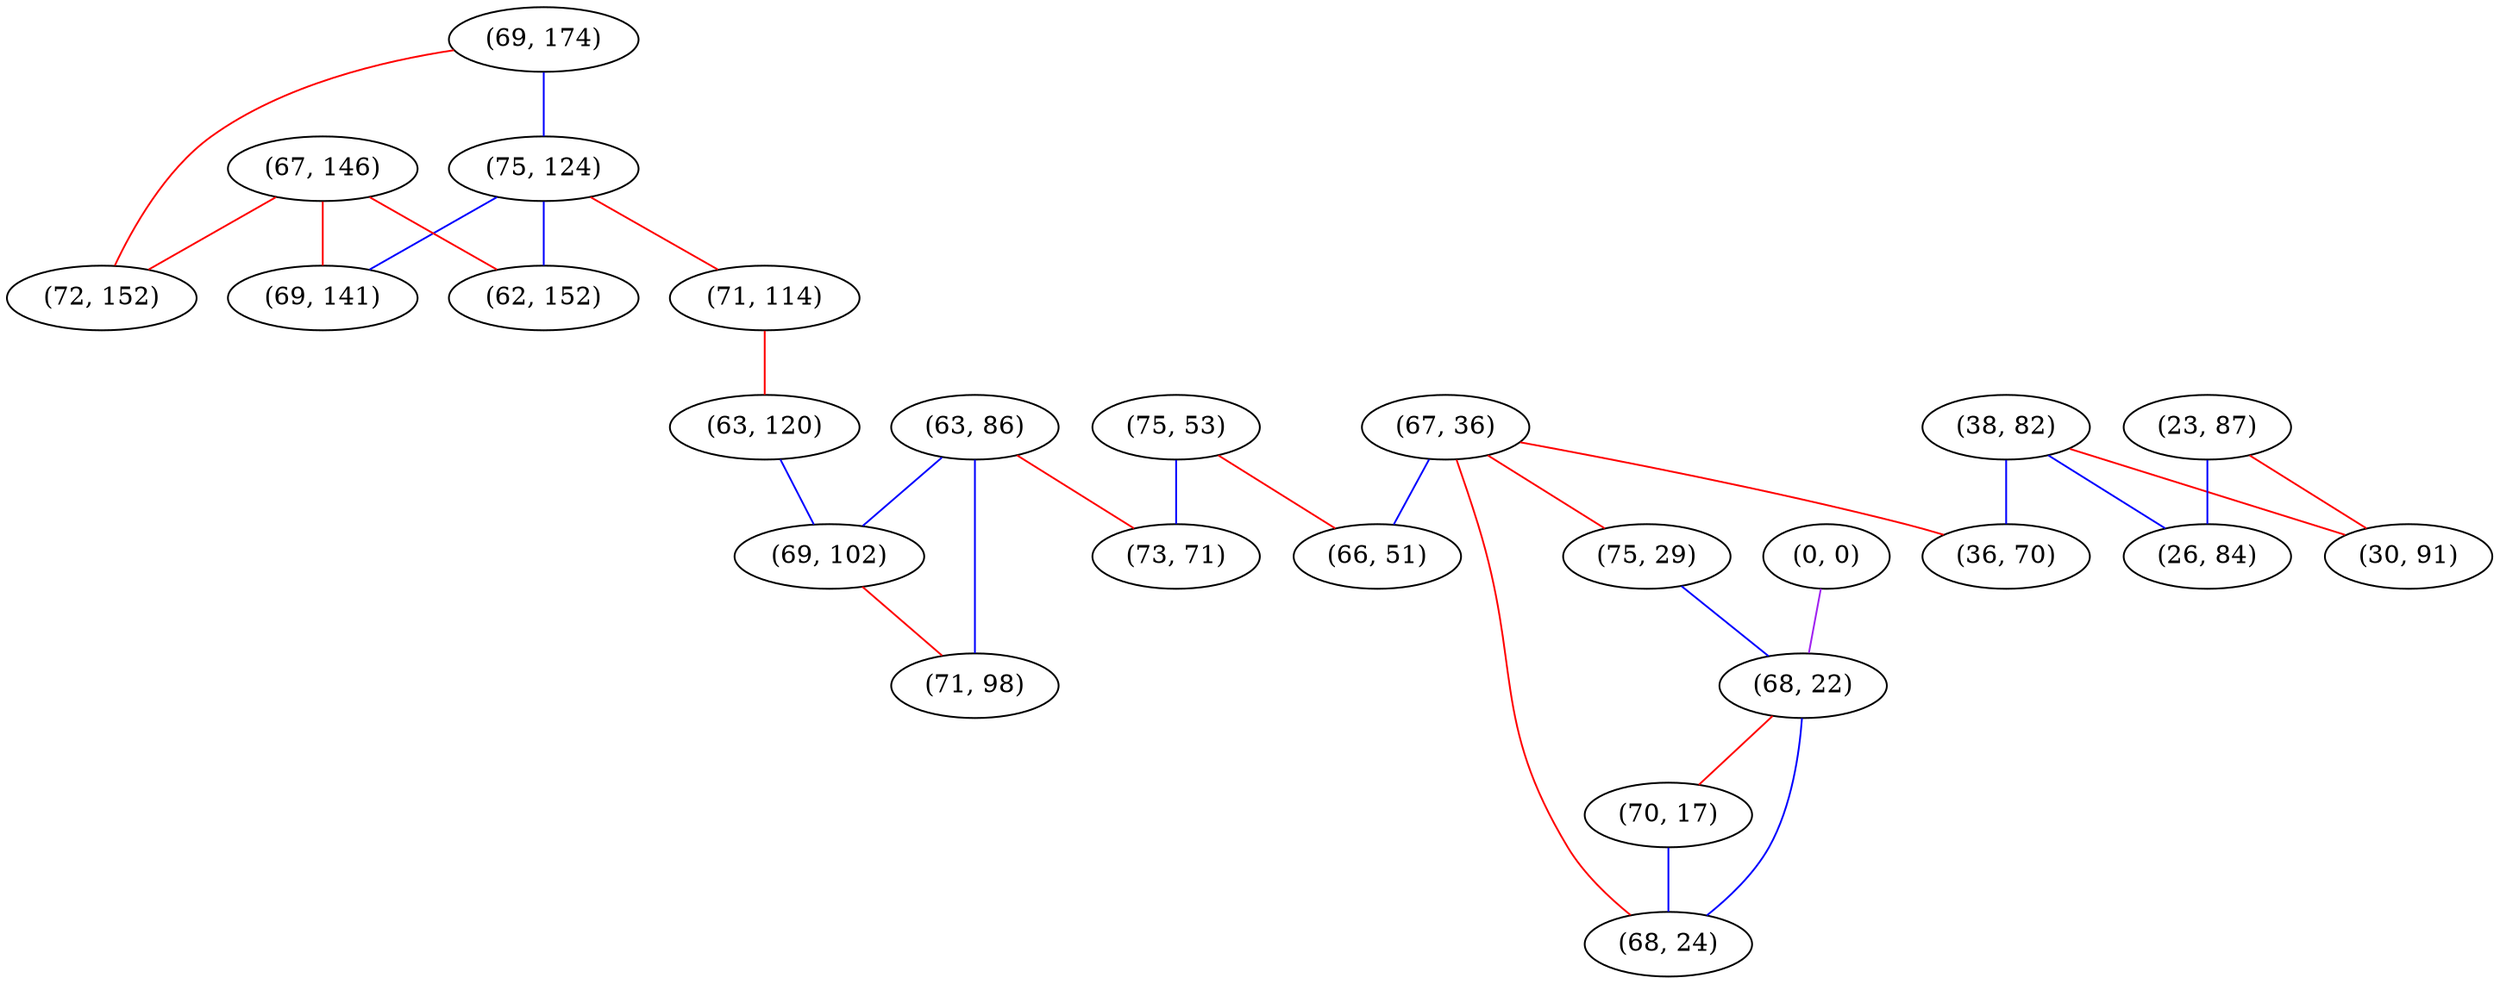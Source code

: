graph "" {
"(69, 174)";
"(63, 86)";
"(67, 36)";
"(38, 82)";
"(75, 124)";
"(23, 87)";
"(71, 114)";
"(75, 29)";
"(67, 146)";
"(75, 53)";
"(73, 71)";
"(0, 0)";
"(66, 51)";
"(36, 70)";
"(69, 141)";
"(63, 120)";
"(68, 22)";
"(70, 17)";
"(62, 152)";
"(30, 91)";
"(72, 152)";
"(26, 84)";
"(69, 102)";
"(68, 24)";
"(71, 98)";
"(69, 174)" -- "(72, 152)"  [color=red, key=0, weight=1];
"(69, 174)" -- "(75, 124)"  [color=blue, key=0, weight=3];
"(63, 86)" -- "(69, 102)"  [color=blue, key=0, weight=3];
"(63, 86)" -- "(71, 98)"  [color=blue, key=0, weight=3];
"(63, 86)" -- "(73, 71)"  [color=red, key=0, weight=1];
"(67, 36)" -- "(68, 24)"  [color=red, key=0, weight=1];
"(67, 36)" -- "(66, 51)"  [color=blue, key=0, weight=3];
"(67, 36)" -- "(36, 70)"  [color=red, key=0, weight=1];
"(67, 36)" -- "(75, 29)"  [color=red, key=0, weight=1];
"(38, 82)" -- "(30, 91)"  [color=red, key=0, weight=1];
"(38, 82)" -- "(26, 84)"  [color=blue, key=0, weight=3];
"(38, 82)" -- "(36, 70)"  [color=blue, key=0, weight=3];
"(75, 124)" -- "(62, 152)"  [color=blue, key=0, weight=3];
"(75, 124)" -- "(71, 114)"  [color=red, key=0, weight=1];
"(75, 124)" -- "(69, 141)"  [color=blue, key=0, weight=3];
"(23, 87)" -- "(30, 91)"  [color=red, key=0, weight=1];
"(23, 87)" -- "(26, 84)"  [color=blue, key=0, weight=3];
"(71, 114)" -- "(63, 120)"  [color=red, key=0, weight=1];
"(75, 29)" -- "(68, 22)"  [color=blue, key=0, weight=3];
"(67, 146)" -- "(72, 152)"  [color=red, key=0, weight=1];
"(67, 146)" -- "(62, 152)"  [color=red, key=0, weight=1];
"(67, 146)" -- "(69, 141)"  [color=red, key=0, weight=1];
"(75, 53)" -- "(66, 51)"  [color=red, key=0, weight=1];
"(75, 53)" -- "(73, 71)"  [color=blue, key=0, weight=3];
"(0, 0)" -- "(68, 22)"  [color=purple, key=0, weight=4];
"(63, 120)" -- "(69, 102)"  [color=blue, key=0, weight=3];
"(68, 22)" -- "(70, 17)"  [color=red, key=0, weight=1];
"(68, 22)" -- "(68, 24)"  [color=blue, key=0, weight=3];
"(70, 17)" -- "(68, 24)"  [color=blue, key=0, weight=3];
"(69, 102)" -- "(71, 98)"  [color=red, key=0, weight=1];
}
